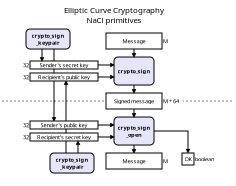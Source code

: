 <?xml version="1.0" encoding="UTF-8"?>
<dia:diagram xmlns:dia="http://www.lysator.liu.se/~alla/dia/">
  <dia:layer name="Background" visible="true" active="true">
    <dia:object type="Standard - Box" version="0" id="O0">
      <dia:attribute name="obj_pos">
        <dia:point val="0,0"/>
      </dia:attribute>
      <dia:attribute name="obj_bb">
        <dia:rectangle val="-6.939e-18,-6.939e-18;11.6,9.244"/>
      </dia:attribute>
      <dia:attribute name="elem_corner">
        <dia:point val="0,0"/>
      </dia:attribute>
      <dia:attribute name="elem_width">
        <dia:real val="11.6"/>
      </dia:attribute>
      <dia:attribute name="elem_height">
        <dia:real val="9.244"/>
      </dia:attribute>
      <dia:attribute name="border_width">
        <dia:real val="1.388e-17"/>
      </dia:attribute>
      <dia:attribute name="border_color">
        <dia:color val="#ffffff"/>
      </dia:attribute>
      <dia:attribute name="show_background">
        <dia:boolean val="false"/>
      </dia:attribute>
      <dia:attribute name="aspect">
        <dia:enum val="1"/>
      </dia:attribute>
    </dia:object>
    <dia:object type="Standard - Line" version="0" id="O1">
      <dia:attribute name="obj_pos">
        <dia:point val="0,5"/>
      </dia:attribute>
      <dia:attribute name="obj_bb">
        <dia:rectangle val="-0.05,4.95;11.65,5.05"/>
      </dia:attribute>
      <dia:attribute name="conn_endpoints">
        <dia:point val="0,5"/>
        <dia:point val="11.6,5"/>
      </dia:attribute>
      <dia:attribute name="numcp">
        <dia:int val="1"/>
      </dia:attribute>
      <dia:attribute name="line_color">
        <dia:color val="#bfbfbf"/>
      </dia:attribute>
      <dia:attribute name="line_width">
        <dia:real val="0.1"/>
      </dia:attribute>
      <dia:attribute name="line_style">
        <dia:enum val="4"/>
      </dia:attribute>
    </dia:object>
    <dia:object type="Standard - Text" version="1" id="O2">
      <dia:attribute name="obj_pos">
        <dia:point val="8,5"/>
      </dia:attribute>
      <dia:attribute name="obj_bb">
        <dia:rectangle val="8,4.823;9.211,5.177"/>
      </dia:attribute>
      <dia:attribute name="text">
        <dia:composite type="text">
          <dia:attribute name="string">
            <dia:string># M + 64 #</dia:string>
          </dia:attribute>
          <dia:attribute name="font">
            <dia:font family="sans" style="0" name="Helvetica"/>
          </dia:attribute>
          <dia:attribute name="height">
            <dia:real val="0.353"/>
          </dia:attribute>
          <dia:attribute name="pos">
            <dia:point val="8,5.093"/>
          </dia:attribute>
          <dia:attribute name="color">
            <dia:color val="#000000"/>
          </dia:attribute>
          <dia:attribute name="alignment">
            <dia:enum val="0"/>
          </dia:attribute>
        </dia:composite>
      </dia:attribute>
      <dia:attribute name="valign">
        <dia:enum val="2"/>
      </dia:attribute>
      <dia:attribute name="fill_color">
        <dia:color val="#ffffff"/>
      </dia:attribute>
      <dia:attribute name="show_background">
        <dia:boolean val="true"/>
      </dia:attribute>
      <dia:connections>
        <dia:connection handle="0" to="O15" connection="4"/>
      </dia:connections>
    </dia:object>
    <dia:object type="Standard - Line" version="0" id="O3">
      <dia:attribute name="obj_pos">
        <dia:point val="3.2,7.6"/>
      </dia:attribute>
      <dia:attribute name="obj_bb">
        <dia:rectangle val="3.101,3.966;3.299,7.615"/>
      </dia:attribute>
      <dia:attribute name="conn_endpoints">
        <dia:point val="3.2,7.6"/>
        <dia:point val="3.2,4"/>
      </dia:attribute>
      <dia:attribute name="numcp">
        <dia:int val="1"/>
      </dia:attribute>
      <dia:attribute name="line_width">
        <dia:real val="0.03"/>
      </dia:attribute>
      <dia:attribute name="end_arrow">
        <dia:enum val="3"/>
      </dia:attribute>
      <dia:attribute name="end_arrow_length">
        <dia:real val="0.15"/>
      </dia:attribute>
      <dia:attribute name="end_arrow_width">
        <dia:real val="0.15"/>
      </dia:attribute>
    </dia:object>
    <dia:object type="Standard - Line" version="0" id="O4">
      <dia:attribute name="obj_pos">
        <dia:point val="2.6,2.4"/>
      </dia:attribute>
      <dia:attribute name="obj_bb">
        <dia:rectangle val="2.501,2.385;2.699,6.034"/>
      </dia:attribute>
      <dia:attribute name="conn_endpoints">
        <dia:point val="2.6,2.4"/>
        <dia:point val="2.6,6"/>
      </dia:attribute>
      <dia:attribute name="numcp">
        <dia:int val="1"/>
      </dia:attribute>
      <dia:attribute name="line_width">
        <dia:real val="0.03"/>
      </dia:attribute>
      <dia:attribute name="end_arrow">
        <dia:enum val="3"/>
      </dia:attribute>
      <dia:attribute name="end_arrow_length">
        <dia:real val="0.15"/>
      </dia:attribute>
      <dia:attribute name="end_arrow_width">
        <dia:real val="0.15"/>
      </dia:attribute>
    </dia:object>
    <dia:object type="Standard - Box" version="0" id="O5">
      <dia:attribute name="obj_pos">
        <dia:point val="1.4,3"/>
      </dia:attribute>
      <dia:attribute name="obj_bb">
        <dia:rectangle val="1.385,2.985;4.815,3.415"/>
      </dia:attribute>
      <dia:attribute name="elem_corner">
        <dia:point val="1.4,3"/>
      </dia:attribute>
      <dia:attribute name="elem_width">
        <dia:real val="3.4"/>
      </dia:attribute>
      <dia:attribute name="elem_height">
        <dia:real val="0.4"/>
      </dia:attribute>
      <dia:attribute name="border_width">
        <dia:real val="0.03"/>
      </dia:attribute>
      <dia:attribute name="show_background">
        <dia:boolean val="true"/>
      </dia:attribute>
    </dia:object>
    <dia:object type="Standard - Text" version="1" id="O6">
      <dia:attribute name="obj_pos">
        <dia:point val="5.6,0.6"/>
      </dia:attribute>
      <dia:attribute name="obj_bb">
        <dia:rectangle val="2.881,0.233;8.319,1.186"/>
      </dia:attribute>
      <dia:attribute name="text">
        <dia:composite type="text">
          <dia:attribute name="string">
            <dia:string>#Elliptic Curve Cryptography
NaCl primitives#</dia:string>
          </dia:attribute>
          <dia:attribute name="font">
            <dia:font family="sans" style="0" name="Helvetica"/>
          </dia:attribute>
          <dia:attribute name="height">
            <dia:real val="0.494"/>
          </dia:attribute>
          <dia:attribute name="pos">
            <dia:point val="5.6,0.6"/>
          </dia:attribute>
          <dia:attribute name="color">
            <dia:color val="#000000"/>
          </dia:attribute>
          <dia:attribute name="alignment">
            <dia:enum val="1"/>
          </dia:attribute>
        </dia:composite>
      </dia:attribute>
      <dia:attribute name="valign">
        <dia:enum val="3"/>
      </dia:attribute>
    </dia:object>
    <dia:object type="Standard - Text" version="1" id="O7">
      <dia:attribute name="obj_pos">
        <dia:point val="1,2"/>
      </dia:attribute>
      <dia:attribute name="obj_bb">
        <dia:rectangle val="1,1.738;1,2.067"/>
      </dia:attribute>
      <dia:attribute name="text">
        <dia:composite type="text">
          <dia:attribute name="string">
            <dia:string>##</dia:string>
          </dia:attribute>
          <dia:attribute name="font">
            <dia:font family="sans" style="0" name="Helvetica"/>
          </dia:attribute>
          <dia:attribute name="height">
            <dia:real val="0.353"/>
          </dia:attribute>
          <dia:attribute name="pos">
            <dia:point val="1,2"/>
          </dia:attribute>
          <dia:attribute name="color">
            <dia:color val="#000000"/>
          </dia:attribute>
          <dia:attribute name="alignment">
            <dia:enum val="0"/>
          </dia:attribute>
        </dia:composite>
      </dia:attribute>
      <dia:attribute name="valign">
        <dia:enum val="3"/>
      </dia:attribute>
    </dia:object>
    <dia:object type="Standard - Box" version="0" id="O8">
      <dia:attribute name="obj_pos">
        <dia:point val="1.4,3.6"/>
      </dia:attribute>
      <dia:attribute name="obj_bb">
        <dia:rectangle val="1.385,3.585;4.815,4.015"/>
      </dia:attribute>
      <dia:attribute name="elem_corner">
        <dia:point val="1.4,3.6"/>
      </dia:attribute>
      <dia:attribute name="elem_width">
        <dia:real val="3.4"/>
      </dia:attribute>
      <dia:attribute name="elem_height">
        <dia:real val="0.4"/>
      </dia:attribute>
      <dia:attribute name="border_width">
        <dia:real val="0.03"/>
      </dia:attribute>
      <dia:attribute name="show_background">
        <dia:boolean val="true"/>
      </dia:attribute>
    </dia:object>
    <dia:object type="Standard - Text" version="1" id="O9">
      <dia:attribute name="obj_pos">
        <dia:point val="3.1,3.2"/>
      </dia:attribute>
      <dia:attribute name="obj_bb">
        <dia:rectangle val="1.711,3.035;4.489,3.365"/>
      </dia:attribute>
      <dia:attribute name="text">
        <dia:composite type="text">
          <dia:attribute name="string">
            <dia:string>#Sender's secret key#</dia:string>
          </dia:attribute>
          <dia:attribute name="font">
            <dia:font family="sans" style="0" name="Helvetica"/>
          </dia:attribute>
          <dia:attribute name="height">
            <dia:real val="0.353"/>
          </dia:attribute>
          <dia:attribute name="pos">
            <dia:point val="3.1,3.297"/>
          </dia:attribute>
          <dia:attribute name="color">
            <dia:color val="#000000"/>
          </dia:attribute>
          <dia:attribute name="alignment">
            <dia:enum val="1"/>
          </dia:attribute>
        </dia:composite>
      </dia:attribute>
      <dia:attribute name="valign">
        <dia:enum val="2"/>
      </dia:attribute>
      <dia:connections>
        <dia:connection handle="0" to="O5" connection="8"/>
      </dia:connections>
    </dia:object>
    <dia:object type="Standard - Text" version="1" id="O10">
      <dia:attribute name="obj_pos">
        <dia:point val="3.1,3.8"/>
      </dia:attribute>
      <dia:attribute name="obj_bb">
        <dia:rectangle val="1.567,3.635;4.633,3.965"/>
      </dia:attribute>
      <dia:attribute name="text">
        <dia:composite type="text">
          <dia:attribute name="string">
            <dia:string>#Recipient's public key#</dia:string>
          </dia:attribute>
          <dia:attribute name="font">
            <dia:font family="sans" style="0" name="Helvetica"/>
          </dia:attribute>
          <dia:attribute name="height">
            <dia:real val="0.353"/>
          </dia:attribute>
          <dia:attribute name="pos">
            <dia:point val="3.1,3.897"/>
          </dia:attribute>
          <dia:attribute name="color">
            <dia:color val="#000000"/>
          </dia:attribute>
          <dia:attribute name="alignment">
            <dia:enum val="1"/>
          </dia:attribute>
        </dia:composite>
      </dia:attribute>
      <dia:attribute name="valign">
        <dia:enum val="2"/>
      </dia:attribute>
      <dia:connections>
        <dia:connection handle="0" to="O8" connection="8"/>
      </dia:connections>
    </dia:object>
    <dia:object type="Standard - Text" version="1" id="O11">
      <dia:attribute name="obj_pos">
        <dia:point val="1.4,3.2"/>
      </dia:attribute>
      <dia:attribute name="obj_bb">
        <dia:rectangle val="0.95,3.035;1.4,3.365"/>
      </dia:attribute>
      <dia:attribute name="text">
        <dia:composite type="text">
          <dia:attribute name="string">
            <dia:string>#32 #</dia:string>
          </dia:attribute>
          <dia:attribute name="font">
            <dia:font family="sans" style="0" name="Helvetica"/>
          </dia:attribute>
          <dia:attribute name="height">
            <dia:real val="0.353"/>
          </dia:attribute>
          <dia:attribute name="pos">
            <dia:point val="1.4,3.297"/>
          </dia:attribute>
          <dia:attribute name="color">
            <dia:color val="#000000"/>
          </dia:attribute>
          <dia:attribute name="alignment">
            <dia:enum val="2"/>
          </dia:attribute>
        </dia:composite>
      </dia:attribute>
      <dia:attribute name="valign">
        <dia:enum val="2"/>
      </dia:attribute>
      <dia:connections>
        <dia:connection handle="0" to="O5" connection="3"/>
      </dia:connections>
    </dia:object>
    <dia:object type="Standard - Box" version="0" id="O12">
      <dia:attribute name="obj_pos">
        <dia:point val="5.2,1.6"/>
      </dia:attribute>
      <dia:attribute name="obj_bb">
        <dia:rectangle val="5.185,1.585;8.015,2.415"/>
      </dia:attribute>
      <dia:attribute name="elem_corner">
        <dia:point val="5.2,1.6"/>
      </dia:attribute>
      <dia:attribute name="elem_width">
        <dia:real val="2.8"/>
      </dia:attribute>
      <dia:attribute name="elem_height">
        <dia:real val="0.8"/>
      </dia:attribute>
      <dia:attribute name="border_width">
        <dia:real val="0.03"/>
      </dia:attribute>
      <dia:attribute name="show_background">
        <dia:boolean val="true"/>
      </dia:attribute>
    </dia:object>
    <dia:object type="Standard - Text" version="1" id="O13">
      <dia:attribute name="obj_pos">
        <dia:point val="6.6,2"/>
      </dia:attribute>
      <dia:attribute name="obj_bb">
        <dia:rectangle val="5.979,1.835;7.221,2.165"/>
      </dia:attribute>
      <dia:attribute name="text">
        <dia:composite type="text">
          <dia:attribute name="string">
            <dia:string>#Message#</dia:string>
          </dia:attribute>
          <dia:attribute name="font">
            <dia:font family="sans" style="0" name="Helvetica"/>
          </dia:attribute>
          <dia:attribute name="height">
            <dia:real val="0.353"/>
          </dia:attribute>
          <dia:attribute name="pos">
            <dia:point val="6.6,2.098"/>
          </dia:attribute>
          <dia:attribute name="color">
            <dia:color val="#000000"/>
          </dia:attribute>
          <dia:attribute name="alignment">
            <dia:enum val="1"/>
          </dia:attribute>
        </dia:composite>
      </dia:attribute>
      <dia:attribute name="valign">
        <dia:enum val="2"/>
      </dia:attribute>
      <dia:connections>
        <dia:connection handle="0" to="O12" connection="8"/>
      </dia:connections>
    </dia:object>
    <dia:object type="Standard - Box" version="0" id="O14">
      <dia:attribute name="obj_pos">
        <dia:point val="5.6,2.8"/>
      </dia:attribute>
      <dia:attribute name="obj_bb">
        <dia:rectangle val="5.585,2.785;7.615,4.215"/>
      </dia:attribute>
      <dia:attribute name="elem_corner">
        <dia:point val="5.6,2.8"/>
      </dia:attribute>
      <dia:attribute name="elem_width">
        <dia:real val="2"/>
      </dia:attribute>
      <dia:attribute name="elem_height">
        <dia:real val="1.4"/>
      </dia:attribute>
      <dia:attribute name="border_width">
        <dia:real val="0.03"/>
      </dia:attribute>
      <dia:attribute name="inner_color">
        <dia:color val="#e6e6fa"/>
      </dia:attribute>
      <dia:attribute name="show_background">
        <dia:boolean val="true"/>
      </dia:attribute>
      <dia:attribute name="corner_radius">
        <dia:real val="0.2"/>
      </dia:attribute>
    </dia:object>
    <dia:object type="Standard - Box" version="0" id="O15">
      <dia:attribute name="obj_pos">
        <dia:point val="5.2,4.6"/>
      </dia:attribute>
      <dia:attribute name="obj_bb">
        <dia:rectangle val="5.185,4.585;8.015,5.415"/>
      </dia:attribute>
      <dia:attribute name="elem_corner">
        <dia:point val="5.2,4.6"/>
      </dia:attribute>
      <dia:attribute name="elem_width">
        <dia:real val="2.8"/>
      </dia:attribute>
      <dia:attribute name="elem_height">
        <dia:real val="0.8"/>
      </dia:attribute>
      <dia:attribute name="border_width">
        <dia:real val="0.03"/>
      </dia:attribute>
      <dia:attribute name="show_background">
        <dia:boolean val="true"/>
      </dia:attribute>
    </dia:object>
    <dia:object type="Standard - Text" version="1" id="O16">
      <dia:attribute name="obj_pos">
        <dia:point val="6.6,5"/>
      </dia:attribute>
      <dia:attribute name="obj_bb">
        <dia:rectangle val="5.433,4.823;7.776,5.177"/>
      </dia:attribute>
      <dia:attribute name="text">
        <dia:composite type="text">
          <dia:attribute name="string">
            <dia:string>#Signed message#</dia:string>
          </dia:attribute>
          <dia:attribute name="font">
            <dia:font family="sans" style="0" name="Helvetica"/>
          </dia:attribute>
          <dia:attribute name="height">
            <dia:real val="0.353"/>
          </dia:attribute>
          <dia:attribute name="pos">
            <dia:point val="6.6,5.093"/>
          </dia:attribute>
          <dia:attribute name="color">
            <dia:color val="#000000"/>
          </dia:attribute>
          <dia:attribute name="alignment">
            <dia:enum val="1"/>
          </dia:attribute>
        </dia:composite>
      </dia:attribute>
      <dia:attribute name="valign">
        <dia:enum val="2"/>
      </dia:attribute>
      <dia:connections>
        <dia:connection handle="0" to="O15" connection="8"/>
      </dia:connections>
    </dia:object>
    <dia:object type="Standard - Text" version="1" id="O17">
      <dia:attribute name="obj_pos">
        <dia:point val="8,2"/>
      </dia:attribute>
      <dia:attribute name="obj_bb">
        <dia:rectangle val="8,1.835;8.335,2.165"/>
      </dia:attribute>
      <dia:attribute name="text">
        <dia:composite type="text">
          <dia:attribute name="string">
            <dia:string># M#</dia:string>
          </dia:attribute>
          <dia:attribute name="font">
            <dia:font family="sans" style="0" name="Helvetica"/>
          </dia:attribute>
          <dia:attribute name="height">
            <dia:real val="0.353"/>
          </dia:attribute>
          <dia:attribute name="pos">
            <dia:point val="8,2.098"/>
          </dia:attribute>
          <dia:attribute name="color">
            <dia:color val="#000000"/>
          </dia:attribute>
          <dia:attribute name="alignment">
            <dia:enum val="0"/>
          </dia:attribute>
        </dia:composite>
      </dia:attribute>
      <dia:attribute name="valign">
        <dia:enum val="2"/>
      </dia:attribute>
      <dia:connections>
        <dia:connection handle="0" to="O12" connection="4"/>
      </dia:connections>
    </dia:object>
    <dia:object type="Standard - Text" version="1" id="O18">
      <dia:attribute name="obj_pos">
        <dia:point val="6.6,3.5"/>
      </dia:attribute>
      <dia:attribute name="obj_bb">
        <dia:rectangle val="5.665,3.32;7.543,3.68"/>
      </dia:attribute>
      <dia:attribute name="text">
        <dia:composite type="text">
          <dia:attribute name="string">
            <dia:string>#crypto_sign#</dia:string>
          </dia:attribute>
          <dia:attribute name="font">
            <dia:font family="Courier 10 Pitch" style="80" name="Courier"/>
          </dia:attribute>
          <dia:attribute name="height">
            <dia:real val="0.353"/>
          </dia:attribute>
          <dia:attribute name="pos">
            <dia:point val="6.6,3.576"/>
          </dia:attribute>
          <dia:attribute name="color">
            <dia:color val="#000000"/>
          </dia:attribute>
          <dia:attribute name="alignment">
            <dia:enum val="1"/>
          </dia:attribute>
        </dia:composite>
      </dia:attribute>
      <dia:attribute name="valign">
        <dia:enum val="2"/>
      </dia:attribute>
      <dia:connections>
        <dia:connection handle="0" to="O14" connection="8"/>
      </dia:connections>
    </dia:object>
    <dia:object type="Standard - Line" version="0" id="O19">
      <dia:attribute name="obj_pos">
        <dia:point val="4.8,3.2"/>
      </dia:attribute>
      <dia:attribute name="obj_bb">
        <dia:rectangle val="4.785,3.101;5.634,3.299"/>
      </dia:attribute>
      <dia:attribute name="conn_endpoints">
        <dia:point val="4.8,3.2"/>
        <dia:point val="5.6,3.2"/>
      </dia:attribute>
      <dia:attribute name="numcp">
        <dia:int val="1"/>
      </dia:attribute>
      <dia:attribute name="line_width">
        <dia:real val="0.03"/>
      </dia:attribute>
      <dia:attribute name="end_arrow">
        <dia:enum val="3"/>
      </dia:attribute>
      <dia:attribute name="end_arrow_length">
        <dia:real val="0.15"/>
      </dia:attribute>
      <dia:attribute name="end_arrow_width">
        <dia:real val="0.15"/>
      </dia:attribute>
      <dia:connections>
        <dia:connection handle="0" to="O5" connection="4"/>
      </dia:connections>
    </dia:object>
    <dia:object type="Standard - Line" version="0" id="O20">
      <dia:attribute name="obj_pos">
        <dia:point val="6.6,4.2"/>
      </dia:attribute>
      <dia:attribute name="obj_bb">
        <dia:rectangle val="6.501,4.185;6.699,4.634"/>
      </dia:attribute>
      <dia:attribute name="conn_endpoints">
        <dia:point val="6.6,4.2"/>
        <dia:point val="6.6,4.6"/>
      </dia:attribute>
      <dia:attribute name="numcp">
        <dia:int val="1"/>
      </dia:attribute>
      <dia:attribute name="line_width">
        <dia:real val="0.03"/>
      </dia:attribute>
      <dia:attribute name="end_arrow">
        <dia:enum val="3"/>
      </dia:attribute>
      <dia:attribute name="end_arrow_length">
        <dia:real val="0.15"/>
      </dia:attribute>
      <dia:attribute name="end_arrow_width">
        <dia:real val="0.15"/>
      </dia:attribute>
      <dia:connections>
        <dia:connection handle="0" to="O14" connection="6"/>
        <dia:connection handle="1" to="O15" connection="1"/>
      </dia:connections>
    </dia:object>
    <dia:object type="Standard - Line" version="0" id="O21">
      <dia:attribute name="obj_pos">
        <dia:point val="6.6,2.4"/>
      </dia:attribute>
      <dia:attribute name="obj_bb">
        <dia:rectangle val="6.501,2.385;6.699,2.834"/>
      </dia:attribute>
      <dia:attribute name="conn_endpoints">
        <dia:point val="6.6,2.4"/>
        <dia:point val="6.6,2.8"/>
      </dia:attribute>
      <dia:attribute name="numcp">
        <dia:int val="1"/>
      </dia:attribute>
      <dia:attribute name="line_width">
        <dia:real val="0.03"/>
      </dia:attribute>
      <dia:attribute name="end_arrow">
        <dia:enum val="3"/>
      </dia:attribute>
      <dia:attribute name="end_arrow_length">
        <dia:real val="0.15"/>
      </dia:attribute>
      <dia:attribute name="end_arrow_width">
        <dia:real val="0.15"/>
      </dia:attribute>
      <dia:connections>
        <dia:connection handle="0" to="O12" connection="6"/>
        <dia:connection handle="1" to="O14" connection="1"/>
      </dia:connections>
    </dia:object>
    <dia:object type="Standard - Text" version="1" id="O22">
      <dia:attribute name="obj_pos">
        <dia:point val="1.4,3.8"/>
      </dia:attribute>
      <dia:attribute name="obj_bb">
        <dia:rectangle val="0.95,3.635;1.4,3.965"/>
      </dia:attribute>
      <dia:attribute name="text">
        <dia:composite type="text">
          <dia:attribute name="string">
            <dia:string>#32 #</dia:string>
          </dia:attribute>
          <dia:attribute name="font">
            <dia:font family="sans" style="0" name="Helvetica"/>
          </dia:attribute>
          <dia:attribute name="height">
            <dia:real val="0.353"/>
          </dia:attribute>
          <dia:attribute name="pos">
            <dia:point val="1.4,3.897"/>
          </dia:attribute>
          <dia:attribute name="color">
            <dia:color val="#000000"/>
          </dia:attribute>
          <dia:attribute name="alignment">
            <dia:enum val="2"/>
          </dia:attribute>
        </dia:composite>
      </dia:attribute>
      <dia:attribute name="valign">
        <dia:enum val="2"/>
      </dia:attribute>
      <dia:connections>
        <dia:connection handle="0" to="O8" connection="3"/>
      </dia:connections>
    </dia:object>
    <dia:object type="Standard - Line" version="0" id="O23">
      <dia:attribute name="obj_pos">
        <dia:point val="4.8,3.8"/>
      </dia:attribute>
      <dia:attribute name="obj_bb">
        <dia:rectangle val="4.785,3.701;5.634,3.899"/>
      </dia:attribute>
      <dia:attribute name="conn_endpoints">
        <dia:point val="4.8,3.8"/>
        <dia:point val="5.6,3.8"/>
      </dia:attribute>
      <dia:attribute name="numcp">
        <dia:int val="1"/>
      </dia:attribute>
      <dia:attribute name="line_width">
        <dia:real val="0.03"/>
      </dia:attribute>
      <dia:attribute name="end_arrow">
        <dia:enum val="3"/>
      </dia:attribute>
      <dia:attribute name="end_arrow_length">
        <dia:real val="0.15"/>
      </dia:attribute>
      <dia:attribute name="end_arrow_width">
        <dia:real val="0.15"/>
      </dia:attribute>
      <dia:connections>
        <dia:connection handle="0" to="O8" connection="4"/>
      </dia:connections>
    </dia:object>
    <dia:object type="Standard - Box" version="0" id="O24">
      <dia:attribute name="obj_pos">
        <dia:point val="1.4,6.6"/>
      </dia:attribute>
      <dia:attribute name="obj_bb">
        <dia:rectangle val="1.385,6.585;4.815,7.015"/>
      </dia:attribute>
      <dia:attribute name="elem_corner">
        <dia:point val="1.4,6.6"/>
      </dia:attribute>
      <dia:attribute name="elem_width">
        <dia:real val="3.4"/>
      </dia:attribute>
      <dia:attribute name="elem_height">
        <dia:real val="0.4"/>
      </dia:attribute>
      <dia:attribute name="border_width">
        <dia:real val="0.03"/>
      </dia:attribute>
      <dia:attribute name="show_background">
        <dia:boolean val="true"/>
      </dia:attribute>
    </dia:object>
    <dia:object type="Standard - Box" version="0" id="O25">
      <dia:attribute name="obj_pos">
        <dia:point val="1.4,6"/>
      </dia:attribute>
      <dia:attribute name="obj_bb">
        <dia:rectangle val="1.385,5.985;4.815,6.415"/>
      </dia:attribute>
      <dia:attribute name="elem_corner">
        <dia:point val="1.4,6"/>
      </dia:attribute>
      <dia:attribute name="elem_width">
        <dia:real val="3.4"/>
      </dia:attribute>
      <dia:attribute name="elem_height">
        <dia:real val="0.4"/>
      </dia:attribute>
      <dia:attribute name="border_width">
        <dia:real val="0.03"/>
      </dia:attribute>
      <dia:attribute name="show_background">
        <dia:boolean val="true"/>
      </dia:attribute>
    </dia:object>
    <dia:object type="Standard - Text" version="1" id="O26">
      <dia:attribute name="obj_pos">
        <dia:point val="3.1,6.2"/>
      </dia:attribute>
      <dia:attribute name="obj_bb">
        <dia:rectangle val="1.722,6.035;4.478,6.365"/>
      </dia:attribute>
      <dia:attribute name="text">
        <dia:composite type="text">
          <dia:attribute name="string">
            <dia:string>#Sender's public key#</dia:string>
          </dia:attribute>
          <dia:attribute name="font">
            <dia:font family="sans" style="0" name="Helvetica"/>
          </dia:attribute>
          <dia:attribute name="height">
            <dia:real val="0.353"/>
          </dia:attribute>
          <dia:attribute name="pos">
            <dia:point val="3.1,6.298"/>
          </dia:attribute>
          <dia:attribute name="color">
            <dia:color val="#000000"/>
          </dia:attribute>
          <dia:attribute name="alignment">
            <dia:enum val="1"/>
          </dia:attribute>
        </dia:composite>
      </dia:attribute>
      <dia:attribute name="valign">
        <dia:enum val="2"/>
      </dia:attribute>
      <dia:connections>
        <dia:connection handle="0" to="O25" connection="8"/>
      </dia:connections>
    </dia:object>
    <dia:object type="Standard - Text" version="1" id="O27">
      <dia:attribute name="obj_pos">
        <dia:point val="3.1,6.8"/>
      </dia:attribute>
      <dia:attribute name="obj_bb">
        <dia:rectangle val="1.556,6.635;4.644,6.965"/>
      </dia:attribute>
      <dia:attribute name="text">
        <dia:composite type="text">
          <dia:attribute name="string">
            <dia:string>#Recipient's secret key#</dia:string>
          </dia:attribute>
          <dia:attribute name="font">
            <dia:font family="sans" style="0" name="Helvetica"/>
          </dia:attribute>
          <dia:attribute name="height">
            <dia:real val="0.353"/>
          </dia:attribute>
          <dia:attribute name="pos">
            <dia:point val="3.1,6.897"/>
          </dia:attribute>
          <dia:attribute name="color">
            <dia:color val="#000000"/>
          </dia:attribute>
          <dia:attribute name="alignment">
            <dia:enum val="1"/>
          </dia:attribute>
        </dia:composite>
      </dia:attribute>
      <dia:attribute name="valign">
        <dia:enum val="2"/>
      </dia:attribute>
      <dia:connections>
        <dia:connection handle="0" to="O24" connection="8"/>
      </dia:connections>
    </dia:object>
    <dia:object type="Standard - Text" version="1" id="O28">
      <dia:attribute name="obj_pos">
        <dia:point val="1.4,6.2"/>
      </dia:attribute>
      <dia:attribute name="obj_bb">
        <dia:rectangle val="0.95,6.035;1.4,6.365"/>
      </dia:attribute>
      <dia:attribute name="text">
        <dia:composite type="text">
          <dia:attribute name="string">
            <dia:string>#32 #</dia:string>
          </dia:attribute>
          <dia:attribute name="font">
            <dia:font family="sans" style="0" name="Helvetica"/>
          </dia:attribute>
          <dia:attribute name="height">
            <dia:real val="0.353"/>
          </dia:attribute>
          <dia:attribute name="pos">
            <dia:point val="1.4,6.298"/>
          </dia:attribute>
          <dia:attribute name="color">
            <dia:color val="#000000"/>
          </dia:attribute>
          <dia:attribute name="alignment">
            <dia:enum val="2"/>
          </dia:attribute>
        </dia:composite>
      </dia:attribute>
      <dia:attribute name="valign">
        <dia:enum val="2"/>
      </dia:attribute>
      <dia:connections>
        <dia:connection handle="0" to="O25" connection="3"/>
      </dia:connections>
    </dia:object>
    <dia:object type="Standard - Box" version="0" id="O29">
      <dia:attribute name="obj_pos">
        <dia:point val="5.6,5.8"/>
      </dia:attribute>
      <dia:attribute name="obj_bb">
        <dia:rectangle val="5.585,5.785;7.615,7.215"/>
      </dia:attribute>
      <dia:attribute name="elem_corner">
        <dia:point val="5.6,5.8"/>
      </dia:attribute>
      <dia:attribute name="elem_width">
        <dia:real val="2"/>
      </dia:attribute>
      <dia:attribute name="elem_height">
        <dia:real val="1.4"/>
      </dia:attribute>
      <dia:attribute name="border_width">
        <dia:real val="0.03"/>
      </dia:attribute>
      <dia:attribute name="inner_color">
        <dia:color val="#e6e6fa"/>
      </dia:attribute>
      <dia:attribute name="show_background">
        <dia:boolean val="true"/>
      </dia:attribute>
      <dia:attribute name="corner_radius">
        <dia:real val="0.2"/>
      </dia:attribute>
    </dia:object>
    <dia:object type="Standard - Line" version="0" id="O30">
      <dia:attribute name="obj_pos">
        <dia:point val="4.8,6.2"/>
      </dia:attribute>
      <dia:attribute name="obj_bb">
        <dia:rectangle val="4.785,6.101;5.634,6.299"/>
      </dia:attribute>
      <dia:attribute name="conn_endpoints">
        <dia:point val="4.8,6.2"/>
        <dia:point val="5.6,6.2"/>
      </dia:attribute>
      <dia:attribute name="numcp">
        <dia:int val="1"/>
      </dia:attribute>
      <dia:attribute name="line_width">
        <dia:real val="0.03"/>
      </dia:attribute>
      <dia:attribute name="end_arrow">
        <dia:enum val="3"/>
      </dia:attribute>
      <dia:attribute name="end_arrow_length">
        <dia:real val="0.15"/>
      </dia:attribute>
      <dia:attribute name="end_arrow_width">
        <dia:real val="0.15"/>
      </dia:attribute>
      <dia:connections>
        <dia:connection handle="0" to="O25" connection="4"/>
      </dia:connections>
    </dia:object>
    <dia:object type="Standard - Line" version="0" id="O31">
      <dia:attribute name="obj_pos">
        <dia:point val="6.6,7.2"/>
      </dia:attribute>
      <dia:attribute name="obj_bb">
        <dia:rectangle val="6.501,7.185;6.699,7.634"/>
      </dia:attribute>
      <dia:attribute name="conn_endpoints">
        <dia:point val="6.6,7.2"/>
        <dia:point val="6.6,7.6"/>
      </dia:attribute>
      <dia:attribute name="numcp">
        <dia:int val="1"/>
      </dia:attribute>
      <dia:attribute name="line_width">
        <dia:real val="0.03"/>
      </dia:attribute>
      <dia:attribute name="end_arrow">
        <dia:enum val="3"/>
      </dia:attribute>
      <dia:attribute name="end_arrow_length">
        <dia:real val="0.15"/>
      </dia:attribute>
      <dia:attribute name="end_arrow_width">
        <dia:real val="0.15"/>
      </dia:attribute>
      <dia:connections>
        <dia:connection handle="0" to="O29" connection="6"/>
        <dia:connection handle="1" to="O42" connection="1"/>
      </dia:connections>
    </dia:object>
    <dia:object type="Standard - Line" version="0" id="O32">
      <dia:attribute name="obj_pos">
        <dia:point val="6.6,5.4"/>
      </dia:attribute>
      <dia:attribute name="obj_bb">
        <dia:rectangle val="6.501,5.385;6.699,5.834"/>
      </dia:attribute>
      <dia:attribute name="conn_endpoints">
        <dia:point val="6.6,5.4"/>
        <dia:point val="6.6,5.8"/>
      </dia:attribute>
      <dia:attribute name="numcp">
        <dia:int val="1"/>
      </dia:attribute>
      <dia:attribute name="line_width">
        <dia:real val="0.03"/>
      </dia:attribute>
      <dia:attribute name="end_arrow">
        <dia:enum val="3"/>
      </dia:attribute>
      <dia:attribute name="end_arrow_length">
        <dia:real val="0.15"/>
      </dia:attribute>
      <dia:attribute name="end_arrow_width">
        <dia:real val="0.15"/>
      </dia:attribute>
      <dia:connections>
        <dia:connection handle="0" to="O15" connection="6"/>
        <dia:connection handle="1" to="O29" connection="1"/>
      </dia:connections>
    </dia:object>
    <dia:object type="Standard - Text" version="1" id="O33">
      <dia:attribute name="obj_pos">
        <dia:point val="1.4,6.8"/>
      </dia:attribute>
      <dia:attribute name="obj_bb">
        <dia:rectangle val="0.95,6.635;1.4,6.965"/>
      </dia:attribute>
      <dia:attribute name="text">
        <dia:composite type="text">
          <dia:attribute name="string">
            <dia:string>#32 #</dia:string>
          </dia:attribute>
          <dia:attribute name="font">
            <dia:font family="sans" style="0" name="Helvetica"/>
          </dia:attribute>
          <dia:attribute name="height">
            <dia:real val="0.353"/>
          </dia:attribute>
          <dia:attribute name="pos">
            <dia:point val="1.4,6.897"/>
          </dia:attribute>
          <dia:attribute name="color">
            <dia:color val="#000000"/>
          </dia:attribute>
          <dia:attribute name="alignment">
            <dia:enum val="2"/>
          </dia:attribute>
        </dia:composite>
      </dia:attribute>
      <dia:attribute name="valign">
        <dia:enum val="2"/>
      </dia:attribute>
      <dia:connections>
        <dia:connection handle="0" to="O24" connection="3"/>
      </dia:connections>
    </dia:object>
    <dia:object type="Standard - Line" version="0" id="O34">
      <dia:attribute name="obj_pos">
        <dia:point val="4.8,6.8"/>
      </dia:attribute>
      <dia:attribute name="obj_bb">
        <dia:rectangle val="4.785,6.701;5.634,6.899"/>
      </dia:attribute>
      <dia:attribute name="conn_endpoints">
        <dia:point val="4.8,6.8"/>
        <dia:point val="5.6,6.8"/>
      </dia:attribute>
      <dia:attribute name="numcp">
        <dia:int val="1"/>
      </dia:attribute>
      <dia:attribute name="line_width">
        <dia:real val="0.03"/>
      </dia:attribute>
      <dia:attribute name="end_arrow">
        <dia:enum val="3"/>
      </dia:attribute>
      <dia:attribute name="end_arrow_length">
        <dia:real val="0.15"/>
      </dia:attribute>
      <dia:attribute name="end_arrow_width">
        <dia:real val="0.15"/>
      </dia:attribute>
      <dia:connections>
        <dia:connection handle="0" to="O24" connection="4"/>
      </dia:connections>
    </dia:object>
    <dia:object type="Standard - Text" version="1" id="O35">
      <dia:attribute name="obj_pos">
        <dia:point val="6.6,6.5"/>
      </dia:attribute>
      <dia:attribute name="obj_bb">
        <dia:rectangle val="5.665,6.144;7.543,6.856"/>
      </dia:attribute>
      <dia:attribute name="text">
        <dia:composite type="text">
          <dia:attribute name="string">
            <dia:string>#crypto_sign
_open#</dia:string>
          </dia:attribute>
          <dia:attribute name="font">
            <dia:font family="Courier 10 Pitch" style="80" name="Courier"/>
          </dia:attribute>
          <dia:attribute name="height">
            <dia:real val="0.353"/>
          </dia:attribute>
          <dia:attribute name="pos">
            <dia:point val="6.6,6.399"/>
          </dia:attribute>
          <dia:attribute name="color">
            <dia:color val="#000000"/>
          </dia:attribute>
          <dia:attribute name="alignment">
            <dia:enum val="1"/>
          </dia:attribute>
        </dia:composite>
      </dia:attribute>
      <dia:attribute name="valign">
        <dia:enum val="2"/>
      </dia:attribute>
      <dia:connections>
        <dia:connection handle="0" to="O29" connection="8"/>
      </dia:connections>
    </dia:object>
    <dia:object type="Standard - Box" version="0" id="O36">
      <dia:attribute name="obj_pos">
        <dia:point val="1.2,1.4"/>
      </dia:attribute>
      <dia:attribute name="obj_bb">
        <dia:rectangle val="1.185,1.385;3.415,2.415"/>
      </dia:attribute>
      <dia:attribute name="elem_corner">
        <dia:point val="1.2,1.4"/>
      </dia:attribute>
      <dia:attribute name="elem_width">
        <dia:real val="2.2"/>
      </dia:attribute>
      <dia:attribute name="elem_height">
        <dia:real val="1.0"/>
      </dia:attribute>
      <dia:attribute name="border_width">
        <dia:real val="0.03"/>
      </dia:attribute>
      <dia:attribute name="inner_color">
        <dia:color val="#e6e6fa"/>
      </dia:attribute>
      <dia:attribute name="show_background">
        <dia:boolean val="true"/>
      </dia:attribute>
      <dia:attribute name="corner_radius">
        <dia:real val="0.2"/>
      </dia:attribute>
    </dia:object>
    <dia:object type="Standard - Text" version="1" id="O37">
      <dia:attribute name="obj_pos">
        <dia:point val="2.3,1.9"/>
      </dia:attribute>
      <dia:attribute name="obj_bb">
        <dia:rectangle val="1.365,1.544;3.243,2.256"/>
      </dia:attribute>
      <dia:attribute name="text">
        <dia:composite type="text">
          <dia:attribute name="string">
            <dia:string>#crypto_sign
_keypair#</dia:string>
          </dia:attribute>
          <dia:attribute name="font">
            <dia:font family="Courier 10 Pitch" style="80" name="Courier"/>
          </dia:attribute>
          <dia:attribute name="height">
            <dia:real val="0.353"/>
          </dia:attribute>
          <dia:attribute name="pos">
            <dia:point val="2.3,1.799"/>
          </dia:attribute>
          <dia:attribute name="color">
            <dia:color val="#000000"/>
          </dia:attribute>
          <dia:attribute name="alignment">
            <dia:enum val="1"/>
          </dia:attribute>
        </dia:composite>
      </dia:attribute>
      <dia:attribute name="valign">
        <dia:enum val="2"/>
      </dia:attribute>
      <dia:connections>
        <dia:connection handle="0" to="O36" connection="8"/>
      </dia:connections>
    </dia:object>
    <dia:object type="Standard - Line" version="0" id="O38">
      <dia:attribute name="obj_pos">
        <dia:point val="2,2.4"/>
      </dia:attribute>
      <dia:attribute name="obj_bb">
        <dia:rectangle val="1.901,2.385;2.099,3.034"/>
      </dia:attribute>
      <dia:attribute name="conn_endpoints">
        <dia:point val="2,2.4"/>
        <dia:point val="2,3"/>
      </dia:attribute>
      <dia:attribute name="numcp">
        <dia:int val="1"/>
      </dia:attribute>
      <dia:attribute name="line_width">
        <dia:real val="0.03"/>
      </dia:attribute>
      <dia:attribute name="end_arrow">
        <dia:enum val="3"/>
      </dia:attribute>
      <dia:attribute name="end_arrow_length">
        <dia:real val="0.15"/>
      </dia:attribute>
      <dia:attribute name="end_arrow_width">
        <dia:real val="0.15"/>
      </dia:attribute>
    </dia:object>
    <dia:object type="Standard - Box" version="0" id="O39">
      <dia:attribute name="obj_pos">
        <dia:point val="2.4,7.6"/>
      </dia:attribute>
      <dia:attribute name="obj_bb">
        <dia:rectangle val="2.385,7.585;4.615,8.615"/>
      </dia:attribute>
      <dia:attribute name="elem_corner">
        <dia:point val="2.4,7.6"/>
      </dia:attribute>
      <dia:attribute name="elem_width">
        <dia:real val="2.2"/>
      </dia:attribute>
      <dia:attribute name="elem_height">
        <dia:real val="1.0"/>
      </dia:attribute>
      <dia:attribute name="border_width">
        <dia:real val="0.03"/>
      </dia:attribute>
      <dia:attribute name="inner_color">
        <dia:color val="#e6e6fa"/>
      </dia:attribute>
      <dia:attribute name="show_background">
        <dia:boolean val="true"/>
      </dia:attribute>
      <dia:attribute name="corner_radius">
        <dia:real val="0.2"/>
      </dia:attribute>
    </dia:object>
    <dia:object type="Standard - Text" version="1" id="O40">
      <dia:attribute name="obj_pos">
        <dia:point val="3.5,8.1"/>
      </dia:attribute>
      <dia:attribute name="obj_bb">
        <dia:rectangle val="2.565,7.744;4.443,8.456"/>
      </dia:attribute>
      <dia:attribute name="text">
        <dia:composite type="text">
          <dia:attribute name="string">
            <dia:string>#crypto_sign
_keypair#</dia:string>
          </dia:attribute>
          <dia:attribute name="font">
            <dia:font family="Courier 10 Pitch" style="80" name="Courier"/>
          </dia:attribute>
          <dia:attribute name="height">
            <dia:real val="0.353"/>
          </dia:attribute>
          <dia:attribute name="pos">
            <dia:point val="3.5,7.999"/>
          </dia:attribute>
          <dia:attribute name="color">
            <dia:color val="#000000"/>
          </dia:attribute>
          <dia:attribute name="alignment">
            <dia:enum val="1"/>
          </dia:attribute>
        </dia:composite>
      </dia:attribute>
      <dia:attribute name="valign">
        <dia:enum val="2"/>
      </dia:attribute>
      <dia:connections>
        <dia:connection handle="0" to="O39" connection="8"/>
      </dia:connections>
    </dia:object>
    <dia:object type="Standard - Line" version="0" id="O41">
      <dia:attribute name="obj_pos">
        <dia:point val="3.8,7.6"/>
      </dia:attribute>
      <dia:attribute name="obj_bb">
        <dia:rectangle val="3.701,6.966;3.899,7.615"/>
      </dia:attribute>
      <dia:attribute name="conn_endpoints">
        <dia:point val="3.8,7.6"/>
        <dia:point val="3.8,7"/>
      </dia:attribute>
      <dia:attribute name="numcp">
        <dia:int val="1"/>
      </dia:attribute>
      <dia:attribute name="line_width">
        <dia:real val="0.03"/>
      </dia:attribute>
      <dia:attribute name="end_arrow">
        <dia:enum val="3"/>
      </dia:attribute>
      <dia:attribute name="end_arrow_length">
        <dia:real val="0.15"/>
      </dia:attribute>
      <dia:attribute name="end_arrow_width">
        <dia:real val="0.15"/>
      </dia:attribute>
    </dia:object>
    <dia:object type="Standard - Box" version="0" id="O42">
      <dia:attribute name="obj_pos">
        <dia:point val="5.2,7.6"/>
      </dia:attribute>
      <dia:attribute name="obj_bb">
        <dia:rectangle val="5.185,7.585;8.015,8.415"/>
      </dia:attribute>
      <dia:attribute name="elem_corner">
        <dia:point val="5.2,7.6"/>
      </dia:attribute>
      <dia:attribute name="elem_width">
        <dia:real val="2.8"/>
      </dia:attribute>
      <dia:attribute name="elem_height">
        <dia:real val="0.8"/>
      </dia:attribute>
      <dia:attribute name="border_width">
        <dia:real val="0.03"/>
      </dia:attribute>
      <dia:attribute name="show_background">
        <dia:boolean val="true"/>
      </dia:attribute>
    </dia:object>
    <dia:object type="Standard - Text" version="1" id="O43">
      <dia:attribute name="obj_pos">
        <dia:point val="6.6,8"/>
      </dia:attribute>
      <dia:attribute name="obj_bb">
        <dia:rectangle val="5.979,7.835;7.221,8.165"/>
      </dia:attribute>
      <dia:attribute name="text">
        <dia:composite type="text">
          <dia:attribute name="string">
            <dia:string>#Message#</dia:string>
          </dia:attribute>
          <dia:attribute name="font">
            <dia:font family="sans" style="0" name="Helvetica"/>
          </dia:attribute>
          <dia:attribute name="height">
            <dia:real val="0.353"/>
          </dia:attribute>
          <dia:attribute name="pos">
            <dia:point val="6.6,8.098"/>
          </dia:attribute>
          <dia:attribute name="color">
            <dia:color val="#000000"/>
          </dia:attribute>
          <dia:attribute name="alignment">
            <dia:enum val="1"/>
          </dia:attribute>
        </dia:composite>
      </dia:attribute>
      <dia:attribute name="valign">
        <dia:enum val="2"/>
      </dia:attribute>
      <dia:connections>
        <dia:connection handle="0" to="O42" connection="8"/>
      </dia:connections>
    </dia:object>
    <dia:object type="Standard - Text" version="1" id="O44">
      <dia:attribute name="obj_pos">
        <dia:point val="8,8"/>
      </dia:attribute>
      <dia:attribute name="obj_bb">
        <dia:rectangle val="8,7.835;8.335,8.165"/>
      </dia:attribute>
      <dia:attribute name="text">
        <dia:composite type="text">
          <dia:attribute name="string">
            <dia:string># M#</dia:string>
          </dia:attribute>
          <dia:attribute name="font">
            <dia:font family="sans" style="0" name="Helvetica"/>
          </dia:attribute>
          <dia:attribute name="height">
            <dia:real val="0.353"/>
          </dia:attribute>
          <dia:attribute name="pos">
            <dia:point val="8,8.098"/>
          </dia:attribute>
          <dia:attribute name="color">
            <dia:color val="#000000"/>
          </dia:attribute>
          <dia:attribute name="alignment">
            <dia:enum val="0"/>
          </dia:attribute>
        </dia:composite>
      </dia:attribute>
      <dia:attribute name="valign">
        <dia:enum val="2"/>
      </dia:attribute>
      <dia:connections>
        <dia:connection handle="0" to="O42" connection="4"/>
      </dia:connections>
    </dia:object>
    <dia:object type="Standard - Box" version="0" id="O45">
      <dia:attribute name="obj_pos">
        <dia:point val="9,7.6"/>
      </dia:attribute>
      <dia:attribute name="obj_bb">
        <dia:rectangle val="8.985,7.585;9.615,8.215"/>
      </dia:attribute>
      <dia:attribute name="elem_corner">
        <dia:point val="9,7.6"/>
      </dia:attribute>
      <dia:attribute name="elem_width">
        <dia:real val="0.6"/>
      </dia:attribute>
      <dia:attribute name="elem_height">
        <dia:real val="0.6"/>
      </dia:attribute>
      <dia:attribute name="border_width">
        <dia:real val="0.03"/>
      </dia:attribute>
      <dia:attribute name="show_background">
        <dia:boolean val="true"/>
      </dia:attribute>
    </dia:object>
    <dia:object type="Standard - Text" version="1" id="O46">
      <dia:attribute name="obj_pos">
        <dia:point val="9.3,7.9"/>
      </dia:attribute>
      <dia:attribute name="obj_bb">
        <dia:rectangle val="9.096,7.735;9.504,8.065"/>
      </dia:attribute>
      <dia:attribute name="text">
        <dia:composite type="text">
          <dia:attribute name="string">
            <dia:string>#OK#</dia:string>
          </dia:attribute>
          <dia:attribute name="font">
            <dia:font family="sans" style="0" name="Helvetica"/>
          </dia:attribute>
          <dia:attribute name="height">
            <dia:real val="0.353"/>
          </dia:attribute>
          <dia:attribute name="pos">
            <dia:point val="9.3,7.997"/>
          </dia:attribute>
          <dia:attribute name="color">
            <dia:color val="#000000"/>
          </dia:attribute>
          <dia:attribute name="alignment">
            <dia:enum val="1"/>
          </dia:attribute>
        </dia:composite>
      </dia:attribute>
      <dia:attribute name="valign">
        <dia:enum val="2"/>
      </dia:attribute>
      <dia:connections>
        <dia:connection handle="0" to="O45" connection="8"/>
      </dia:connections>
    </dia:object>
    <dia:object type="Standard - Text" version="1" id="O47">
      <dia:attribute name="obj_pos">
        <dia:point val="9.6,7.9"/>
      </dia:attribute>
      <dia:attribute name="obj_bb">
        <dia:rectangle val="9.6,7.735;10.82,8.065"/>
      </dia:attribute>
      <dia:attribute name="text">
        <dia:composite type="text">
          <dia:attribute name="string">
            <dia:string># boolean#</dia:string>
          </dia:attribute>
          <dia:attribute name="font">
            <dia:font family="sans" style="0" name="Helvetica"/>
          </dia:attribute>
          <dia:attribute name="height">
            <dia:real val="0.353"/>
          </dia:attribute>
          <dia:attribute name="pos">
            <dia:point val="9.6,7.997"/>
          </dia:attribute>
          <dia:attribute name="color">
            <dia:color val="#000000"/>
          </dia:attribute>
          <dia:attribute name="alignment">
            <dia:enum val="0"/>
          </dia:attribute>
        </dia:composite>
      </dia:attribute>
      <dia:attribute name="valign">
        <dia:enum val="2"/>
      </dia:attribute>
      <dia:connections>
        <dia:connection handle="0" to="O45" connection="4"/>
      </dia:connections>
    </dia:object>
    <dia:object type="Standard - ZigZagLine" version="1" id="O48">
      <dia:attribute name="obj_pos">
        <dia:point val="7.6,6.5"/>
      </dia:attribute>
      <dia:attribute name="obj_bb">
        <dia:rectangle val="7.585,6.485;9.399,7.618"/>
      </dia:attribute>
      <dia:attribute name="orth_points">
        <dia:point val="7.6,6.5"/>
        <dia:point val="9.3,6.5"/>
        <dia:point val="9.3,7.585"/>
      </dia:attribute>
      <dia:attribute name="orth_orient">
        <dia:enum val="0"/>
        <dia:enum val="1"/>
      </dia:attribute>
      <dia:attribute name="autorouting">
        <dia:boolean val="true"/>
      </dia:attribute>
      <dia:attribute name="line_width">
        <dia:real val="0.03"/>
      </dia:attribute>
      <dia:attribute name="end_arrow">
        <dia:enum val="3"/>
      </dia:attribute>
      <dia:attribute name="end_arrow_length">
        <dia:real val="0.15"/>
      </dia:attribute>
      <dia:attribute name="end_arrow_width">
        <dia:real val="0.15"/>
      </dia:attribute>
      <dia:connections>
        <dia:connection handle="0" to="O29" connection="4"/>
        <dia:connection handle="1" to="O45" connection="8"/>
      </dia:connections>
    </dia:object>
  </dia:layer>
</dia:diagram>
